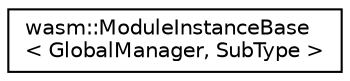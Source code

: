 digraph "Graphical Class Hierarchy"
{
  edge [fontname="Helvetica",fontsize="10",labelfontname="Helvetica",labelfontsize="10"];
  node [fontname="Helvetica",fontsize="10",shape=record];
  rankdir="LR";
  Node0 [label="wasm::ModuleInstanceBase\l\< GlobalManager, SubType \>",height=0.2,width=0.4,color="black", fillcolor="white", style="filled",URL="$classwasm_1_1_module_instance_base.html"];
}
